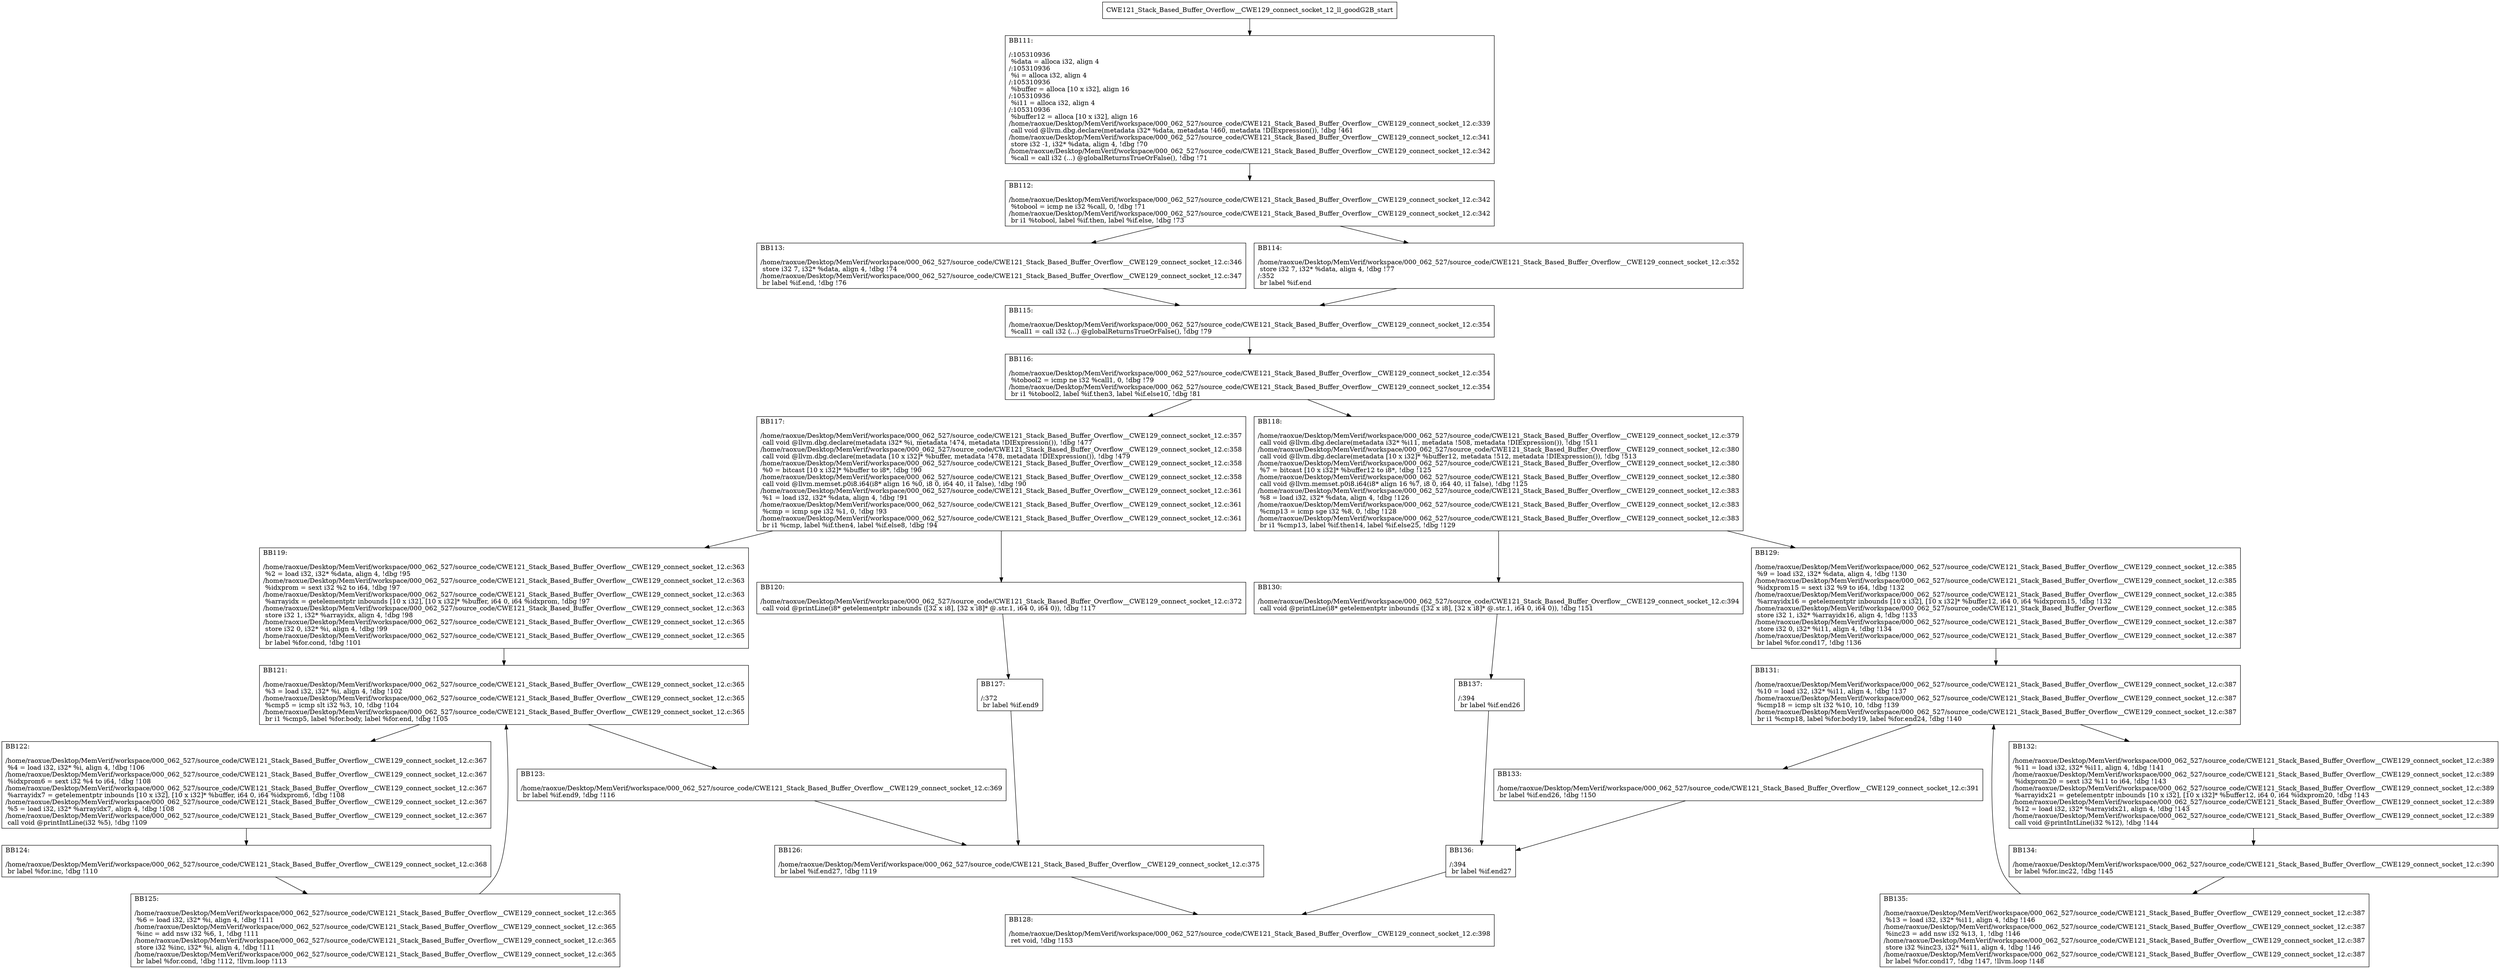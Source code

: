 digraph "CFG for'CWE121_Stack_Based_Buffer_Overflow__CWE129_connect_socket_12_ll_goodG2B' function" {
	BBCWE121_Stack_Based_Buffer_Overflow__CWE129_connect_socket_12_ll_goodG2B_start[shape=record,label="{CWE121_Stack_Based_Buffer_Overflow__CWE129_connect_socket_12_ll_goodG2B_start}"];
	BBCWE121_Stack_Based_Buffer_Overflow__CWE129_connect_socket_12_ll_goodG2B_start-> CWE121_Stack_Based_Buffer_Overflow__CWE129_connect_socket_12_ll_goodG2BBB111;
	CWE121_Stack_Based_Buffer_Overflow__CWE129_connect_socket_12_ll_goodG2BBB111 [shape=record, label="{BB111:\l\l/:105310936\l
  %data = alloca i32, align 4\l
/:105310936\l
  %i = alloca i32, align 4\l
/:105310936\l
  %buffer = alloca [10 x i32], align 16\l
/:105310936\l
  %i11 = alloca i32, align 4\l
/:105310936\l
  %buffer12 = alloca [10 x i32], align 16\l
/home/raoxue/Desktop/MemVerif/workspace/000_062_527/source_code/CWE121_Stack_Based_Buffer_Overflow__CWE129_connect_socket_12.c:339\l
  call void @llvm.dbg.declare(metadata i32* %data, metadata !460, metadata !DIExpression()), !dbg !461\l
/home/raoxue/Desktop/MemVerif/workspace/000_062_527/source_code/CWE121_Stack_Based_Buffer_Overflow__CWE129_connect_socket_12.c:341\l
  store i32 -1, i32* %data, align 4, !dbg !70\l
/home/raoxue/Desktop/MemVerif/workspace/000_062_527/source_code/CWE121_Stack_Based_Buffer_Overflow__CWE129_connect_socket_12.c:342\l
  %call = call i32 (...) @globalReturnsTrueOrFalse(), !dbg !71\l
}"];
	CWE121_Stack_Based_Buffer_Overflow__CWE129_connect_socket_12_ll_goodG2BBB111-> CWE121_Stack_Based_Buffer_Overflow__CWE129_connect_socket_12_ll_goodG2BBB112;
	CWE121_Stack_Based_Buffer_Overflow__CWE129_connect_socket_12_ll_goodG2BBB112 [shape=record, label="{BB112:\l\l/home/raoxue/Desktop/MemVerif/workspace/000_062_527/source_code/CWE121_Stack_Based_Buffer_Overflow__CWE129_connect_socket_12.c:342\l
  %tobool = icmp ne i32 %call, 0, !dbg !71\l
/home/raoxue/Desktop/MemVerif/workspace/000_062_527/source_code/CWE121_Stack_Based_Buffer_Overflow__CWE129_connect_socket_12.c:342\l
  br i1 %tobool, label %if.then, label %if.else, !dbg !73\l
}"];
	CWE121_Stack_Based_Buffer_Overflow__CWE129_connect_socket_12_ll_goodG2BBB112-> CWE121_Stack_Based_Buffer_Overflow__CWE129_connect_socket_12_ll_goodG2BBB113;
	CWE121_Stack_Based_Buffer_Overflow__CWE129_connect_socket_12_ll_goodG2BBB112-> CWE121_Stack_Based_Buffer_Overflow__CWE129_connect_socket_12_ll_goodG2BBB114;
	CWE121_Stack_Based_Buffer_Overflow__CWE129_connect_socket_12_ll_goodG2BBB113 [shape=record, label="{BB113:\l\l/home/raoxue/Desktop/MemVerif/workspace/000_062_527/source_code/CWE121_Stack_Based_Buffer_Overflow__CWE129_connect_socket_12.c:346\l
  store i32 7, i32* %data, align 4, !dbg !74\l
/home/raoxue/Desktop/MemVerif/workspace/000_062_527/source_code/CWE121_Stack_Based_Buffer_Overflow__CWE129_connect_socket_12.c:347\l
  br label %if.end, !dbg !76\l
}"];
	CWE121_Stack_Based_Buffer_Overflow__CWE129_connect_socket_12_ll_goodG2BBB113-> CWE121_Stack_Based_Buffer_Overflow__CWE129_connect_socket_12_ll_goodG2BBB115;
	CWE121_Stack_Based_Buffer_Overflow__CWE129_connect_socket_12_ll_goodG2BBB114 [shape=record, label="{BB114:\l\l/home/raoxue/Desktop/MemVerif/workspace/000_062_527/source_code/CWE121_Stack_Based_Buffer_Overflow__CWE129_connect_socket_12.c:352\l
  store i32 7, i32* %data, align 4, !dbg !77\l
/:352\l
  br label %if.end\l
}"];
	CWE121_Stack_Based_Buffer_Overflow__CWE129_connect_socket_12_ll_goodG2BBB114-> CWE121_Stack_Based_Buffer_Overflow__CWE129_connect_socket_12_ll_goodG2BBB115;
	CWE121_Stack_Based_Buffer_Overflow__CWE129_connect_socket_12_ll_goodG2BBB115 [shape=record, label="{BB115:\l\l/home/raoxue/Desktop/MemVerif/workspace/000_062_527/source_code/CWE121_Stack_Based_Buffer_Overflow__CWE129_connect_socket_12.c:354\l
  %call1 = call i32 (...) @globalReturnsTrueOrFalse(), !dbg !79\l
}"];
	CWE121_Stack_Based_Buffer_Overflow__CWE129_connect_socket_12_ll_goodG2BBB115-> CWE121_Stack_Based_Buffer_Overflow__CWE129_connect_socket_12_ll_goodG2BBB116;
	CWE121_Stack_Based_Buffer_Overflow__CWE129_connect_socket_12_ll_goodG2BBB116 [shape=record, label="{BB116:\l\l/home/raoxue/Desktop/MemVerif/workspace/000_062_527/source_code/CWE121_Stack_Based_Buffer_Overflow__CWE129_connect_socket_12.c:354\l
  %tobool2 = icmp ne i32 %call1, 0, !dbg !79\l
/home/raoxue/Desktop/MemVerif/workspace/000_062_527/source_code/CWE121_Stack_Based_Buffer_Overflow__CWE129_connect_socket_12.c:354\l
  br i1 %tobool2, label %if.then3, label %if.else10, !dbg !81\l
}"];
	CWE121_Stack_Based_Buffer_Overflow__CWE129_connect_socket_12_ll_goodG2BBB116-> CWE121_Stack_Based_Buffer_Overflow__CWE129_connect_socket_12_ll_goodG2BBB117;
	CWE121_Stack_Based_Buffer_Overflow__CWE129_connect_socket_12_ll_goodG2BBB116-> CWE121_Stack_Based_Buffer_Overflow__CWE129_connect_socket_12_ll_goodG2BBB118;
	CWE121_Stack_Based_Buffer_Overflow__CWE129_connect_socket_12_ll_goodG2BBB117 [shape=record, label="{BB117:\l\l/home/raoxue/Desktop/MemVerif/workspace/000_062_527/source_code/CWE121_Stack_Based_Buffer_Overflow__CWE129_connect_socket_12.c:357\l
  call void @llvm.dbg.declare(metadata i32* %i, metadata !474, metadata !DIExpression()), !dbg !477\l
/home/raoxue/Desktop/MemVerif/workspace/000_062_527/source_code/CWE121_Stack_Based_Buffer_Overflow__CWE129_connect_socket_12.c:358\l
  call void @llvm.dbg.declare(metadata [10 x i32]* %buffer, metadata !478, metadata !DIExpression()), !dbg !479\l
/home/raoxue/Desktop/MemVerif/workspace/000_062_527/source_code/CWE121_Stack_Based_Buffer_Overflow__CWE129_connect_socket_12.c:358\l
  %0 = bitcast [10 x i32]* %buffer to i8*, !dbg !90\l
/home/raoxue/Desktop/MemVerif/workspace/000_062_527/source_code/CWE121_Stack_Based_Buffer_Overflow__CWE129_connect_socket_12.c:358\l
  call void @llvm.memset.p0i8.i64(i8* align 16 %0, i8 0, i64 40, i1 false), !dbg !90\l
/home/raoxue/Desktop/MemVerif/workspace/000_062_527/source_code/CWE121_Stack_Based_Buffer_Overflow__CWE129_connect_socket_12.c:361\l
  %1 = load i32, i32* %data, align 4, !dbg !91\l
/home/raoxue/Desktop/MemVerif/workspace/000_062_527/source_code/CWE121_Stack_Based_Buffer_Overflow__CWE129_connect_socket_12.c:361\l
  %cmp = icmp sge i32 %1, 0, !dbg !93\l
/home/raoxue/Desktop/MemVerif/workspace/000_062_527/source_code/CWE121_Stack_Based_Buffer_Overflow__CWE129_connect_socket_12.c:361\l
  br i1 %cmp, label %if.then4, label %if.else8, !dbg !94\l
}"];
	CWE121_Stack_Based_Buffer_Overflow__CWE129_connect_socket_12_ll_goodG2BBB117-> CWE121_Stack_Based_Buffer_Overflow__CWE129_connect_socket_12_ll_goodG2BBB119;
	CWE121_Stack_Based_Buffer_Overflow__CWE129_connect_socket_12_ll_goodG2BBB117-> CWE121_Stack_Based_Buffer_Overflow__CWE129_connect_socket_12_ll_goodG2BBB120;
	CWE121_Stack_Based_Buffer_Overflow__CWE129_connect_socket_12_ll_goodG2BBB119 [shape=record, label="{BB119:\l\l/home/raoxue/Desktop/MemVerif/workspace/000_062_527/source_code/CWE121_Stack_Based_Buffer_Overflow__CWE129_connect_socket_12.c:363\l
  %2 = load i32, i32* %data, align 4, !dbg !95\l
/home/raoxue/Desktop/MemVerif/workspace/000_062_527/source_code/CWE121_Stack_Based_Buffer_Overflow__CWE129_connect_socket_12.c:363\l
  %idxprom = sext i32 %2 to i64, !dbg !97\l
/home/raoxue/Desktop/MemVerif/workspace/000_062_527/source_code/CWE121_Stack_Based_Buffer_Overflow__CWE129_connect_socket_12.c:363\l
  %arrayidx = getelementptr inbounds [10 x i32], [10 x i32]* %buffer, i64 0, i64 %idxprom, !dbg !97\l
/home/raoxue/Desktop/MemVerif/workspace/000_062_527/source_code/CWE121_Stack_Based_Buffer_Overflow__CWE129_connect_socket_12.c:363\l
  store i32 1, i32* %arrayidx, align 4, !dbg !98\l
/home/raoxue/Desktop/MemVerif/workspace/000_062_527/source_code/CWE121_Stack_Based_Buffer_Overflow__CWE129_connect_socket_12.c:365\l
  store i32 0, i32* %i, align 4, !dbg !99\l
/home/raoxue/Desktop/MemVerif/workspace/000_062_527/source_code/CWE121_Stack_Based_Buffer_Overflow__CWE129_connect_socket_12.c:365\l
  br label %for.cond, !dbg !101\l
}"];
	CWE121_Stack_Based_Buffer_Overflow__CWE129_connect_socket_12_ll_goodG2BBB119-> CWE121_Stack_Based_Buffer_Overflow__CWE129_connect_socket_12_ll_goodG2BBB121;
	CWE121_Stack_Based_Buffer_Overflow__CWE129_connect_socket_12_ll_goodG2BBB121 [shape=record, label="{BB121:\l\l/home/raoxue/Desktop/MemVerif/workspace/000_062_527/source_code/CWE121_Stack_Based_Buffer_Overflow__CWE129_connect_socket_12.c:365\l
  %3 = load i32, i32* %i, align 4, !dbg !102\l
/home/raoxue/Desktop/MemVerif/workspace/000_062_527/source_code/CWE121_Stack_Based_Buffer_Overflow__CWE129_connect_socket_12.c:365\l
  %cmp5 = icmp slt i32 %3, 10, !dbg !104\l
/home/raoxue/Desktop/MemVerif/workspace/000_062_527/source_code/CWE121_Stack_Based_Buffer_Overflow__CWE129_connect_socket_12.c:365\l
  br i1 %cmp5, label %for.body, label %for.end, !dbg !105\l
}"];
	CWE121_Stack_Based_Buffer_Overflow__CWE129_connect_socket_12_ll_goodG2BBB121-> CWE121_Stack_Based_Buffer_Overflow__CWE129_connect_socket_12_ll_goodG2BBB122;
	CWE121_Stack_Based_Buffer_Overflow__CWE129_connect_socket_12_ll_goodG2BBB121-> CWE121_Stack_Based_Buffer_Overflow__CWE129_connect_socket_12_ll_goodG2BBB123;
	CWE121_Stack_Based_Buffer_Overflow__CWE129_connect_socket_12_ll_goodG2BBB122 [shape=record, label="{BB122:\l\l/home/raoxue/Desktop/MemVerif/workspace/000_062_527/source_code/CWE121_Stack_Based_Buffer_Overflow__CWE129_connect_socket_12.c:367\l
  %4 = load i32, i32* %i, align 4, !dbg !106\l
/home/raoxue/Desktop/MemVerif/workspace/000_062_527/source_code/CWE121_Stack_Based_Buffer_Overflow__CWE129_connect_socket_12.c:367\l
  %idxprom6 = sext i32 %4 to i64, !dbg !108\l
/home/raoxue/Desktop/MemVerif/workspace/000_062_527/source_code/CWE121_Stack_Based_Buffer_Overflow__CWE129_connect_socket_12.c:367\l
  %arrayidx7 = getelementptr inbounds [10 x i32], [10 x i32]* %buffer, i64 0, i64 %idxprom6, !dbg !108\l
/home/raoxue/Desktop/MemVerif/workspace/000_062_527/source_code/CWE121_Stack_Based_Buffer_Overflow__CWE129_connect_socket_12.c:367\l
  %5 = load i32, i32* %arrayidx7, align 4, !dbg !108\l
/home/raoxue/Desktop/MemVerif/workspace/000_062_527/source_code/CWE121_Stack_Based_Buffer_Overflow__CWE129_connect_socket_12.c:367\l
  call void @printIntLine(i32 %5), !dbg !109\l
}"];
	CWE121_Stack_Based_Buffer_Overflow__CWE129_connect_socket_12_ll_goodG2BBB122-> CWE121_Stack_Based_Buffer_Overflow__CWE129_connect_socket_12_ll_goodG2BBB124;
	CWE121_Stack_Based_Buffer_Overflow__CWE129_connect_socket_12_ll_goodG2BBB124 [shape=record, label="{BB124:\l\l/home/raoxue/Desktop/MemVerif/workspace/000_062_527/source_code/CWE121_Stack_Based_Buffer_Overflow__CWE129_connect_socket_12.c:368\l
  br label %for.inc, !dbg !110\l
}"];
	CWE121_Stack_Based_Buffer_Overflow__CWE129_connect_socket_12_ll_goodG2BBB124-> CWE121_Stack_Based_Buffer_Overflow__CWE129_connect_socket_12_ll_goodG2BBB125;
	CWE121_Stack_Based_Buffer_Overflow__CWE129_connect_socket_12_ll_goodG2BBB125 [shape=record, label="{BB125:\l\l/home/raoxue/Desktop/MemVerif/workspace/000_062_527/source_code/CWE121_Stack_Based_Buffer_Overflow__CWE129_connect_socket_12.c:365\l
  %6 = load i32, i32* %i, align 4, !dbg !111\l
/home/raoxue/Desktop/MemVerif/workspace/000_062_527/source_code/CWE121_Stack_Based_Buffer_Overflow__CWE129_connect_socket_12.c:365\l
  %inc = add nsw i32 %6, 1, !dbg !111\l
/home/raoxue/Desktop/MemVerif/workspace/000_062_527/source_code/CWE121_Stack_Based_Buffer_Overflow__CWE129_connect_socket_12.c:365\l
  store i32 %inc, i32* %i, align 4, !dbg !111\l
/home/raoxue/Desktop/MemVerif/workspace/000_062_527/source_code/CWE121_Stack_Based_Buffer_Overflow__CWE129_connect_socket_12.c:365\l
  br label %for.cond, !dbg !112, !llvm.loop !113\l
}"];
	CWE121_Stack_Based_Buffer_Overflow__CWE129_connect_socket_12_ll_goodG2BBB125-> CWE121_Stack_Based_Buffer_Overflow__CWE129_connect_socket_12_ll_goodG2BBB121;
	CWE121_Stack_Based_Buffer_Overflow__CWE129_connect_socket_12_ll_goodG2BBB123 [shape=record, label="{BB123:\l\l/home/raoxue/Desktop/MemVerif/workspace/000_062_527/source_code/CWE121_Stack_Based_Buffer_Overflow__CWE129_connect_socket_12.c:369\l
  br label %if.end9, !dbg !116\l
}"];
	CWE121_Stack_Based_Buffer_Overflow__CWE129_connect_socket_12_ll_goodG2BBB123-> CWE121_Stack_Based_Buffer_Overflow__CWE129_connect_socket_12_ll_goodG2BBB126;
	CWE121_Stack_Based_Buffer_Overflow__CWE129_connect_socket_12_ll_goodG2BBB120 [shape=record, label="{BB120:\l\l/home/raoxue/Desktop/MemVerif/workspace/000_062_527/source_code/CWE121_Stack_Based_Buffer_Overflow__CWE129_connect_socket_12.c:372\l
  call void @printLine(i8* getelementptr inbounds ([32 x i8], [32 x i8]* @.str.1, i64 0, i64 0)), !dbg !117\l
}"];
	CWE121_Stack_Based_Buffer_Overflow__CWE129_connect_socket_12_ll_goodG2BBB120-> CWE121_Stack_Based_Buffer_Overflow__CWE129_connect_socket_12_ll_goodG2BBB127;
	CWE121_Stack_Based_Buffer_Overflow__CWE129_connect_socket_12_ll_goodG2BBB127 [shape=record, label="{BB127:\l\l/:372\l
  br label %if.end9\l
}"];
	CWE121_Stack_Based_Buffer_Overflow__CWE129_connect_socket_12_ll_goodG2BBB127-> CWE121_Stack_Based_Buffer_Overflow__CWE129_connect_socket_12_ll_goodG2BBB126;
	CWE121_Stack_Based_Buffer_Overflow__CWE129_connect_socket_12_ll_goodG2BBB126 [shape=record, label="{BB126:\l\l/home/raoxue/Desktop/MemVerif/workspace/000_062_527/source_code/CWE121_Stack_Based_Buffer_Overflow__CWE129_connect_socket_12.c:375\l
  br label %if.end27, !dbg !119\l
}"];
	CWE121_Stack_Based_Buffer_Overflow__CWE129_connect_socket_12_ll_goodG2BBB126-> CWE121_Stack_Based_Buffer_Overflow__CWE129_connect_socket_12_ll_goodG2BBB128;
	CWE121_Stack_Based_Buffer_Overflow__CWE129_connect_socket_12_ll_goodG2BBB118 [shape=record, label="{BB118:\l\l/home/raoxue/Desktop/MemVerif/workspace/000_062_527/source_code/CWE121_Stack_Based_Buffer_Overflow__CWE129_connect_socket_12.c:379\l
  call void @llvm.dbg.declare(metadata i32* %i11, metadata !508, metadata !DIExpression()), !dbg !511\l
/home/raoxue/Desktop/MemVerif/workspace/000_062_527/source_code/CWE121_Stack_Based_Buffer_Overflow__CWE129_connect_socket_12.c:380\l
  call void @llvm.dbg.declare(metadata [10 x i32]* %buffer12, metadata !512, metadata !DIExpression()), !dbg !513\l
/home/raoxue/Desktop/MemVerif/workspace/000_062_527/source_code/CWE121_Stack_Based_Buffer_Overflow__CWE129_connect_socket_12.c:380\l
  %7 = bitcast [10 x i32]* %buffer12 to i8*, !dbg !125\l
/home/raoxue/Desktop/MemVerif/workspace/000_062_527/source_code/CWE121_Stack_Based_Buffer_Overflow__CWE129_connect_socket_12.c:380\l
  call void @llvm.memset.p0i8.i64(i8* align 16 %7, i8 0, i64 40, i1 false), !dbg !125\l
/home/raoxue/Desktop/MemVerif/workspace/000_062_527/source_code/CWE121_Stack_Based_Buffer_Overflow__CWE129_connect_socket_12.c:383\l
  %8 = load i32, i32* %data, align 4, !dbg !126\l
/home/raoxue/Desktop/MemVerif/workspace/000_062_527/source_code/CWE121_Stack_Based_Buffer_Overflow__CWE129_connect_socket_12.c:383\l
  %cmp13 = icmp sge i32 %8, 0, !dbg !128\l
/home/raoxue/Desktop/MemVerif/workspace/000_062_527/source_code/CWE121_Stack_Based_Buffer_Overflow__CWE129_connect_socket_12.c:383\l
  br i1 %cmp13, label %if.then14, label %if.else25, !dbg !129\l
}"];
	CWE121_Stack_Based_Buffer_Overflow__CWE129_connect_socket_12_ll_goodG2BBB118-> CWE121_Stack_Based_Buffer_Overflow__CWE129_connect_socket_12_ll_goodG2BBB129;
	CWE121_Stack_Based_Buffer_Overflow__CWE129_connect_socket_12_ll_goodG2BBB118-> CWE121_Stack_Based_Buffer_Overflow__CWE129_connect_socket_12_ll_goodG2BBB130;
	CWE121_Stack_Based_Buffer_Overflow__CWE129_connect_socket_12_ll_goodG2BBB129 [shape=record, label="{BB129:\l\l/home/raoxue/Desktop/MemVerif/workspace/000_062_527/source_code/CWE121_Stack_Based_Buffer_Overflow__CWE129_connect_socket_12.c:385\l
  %9 = load i32, i32* %data, align 4, !dbg !130\l
/home/raoxue/Desktop/MemVerif/workspace/000_062_527/source_code/CWE121_Stack_Based_Buffer_Overflow__CWE129_connect_socket_12.c:385\l
  %idxprom15 = sext i32 %9 to i64, !dbg !132\l
/home/raoxue/Desktop/MemVerif/workspace/000_062_527/source_code/CWE121_Stack_Based_Buffer_Overflow__CWE129_connect_socket_12.c:385\l
  %arrayidx16 = getelementptr inbounds [10 x i32], [10 x i32]* %buffer12, i64 0, i64 %idxprom15, !dbg !132\l
/home/raoxue/Desktop/MemVerif/workspace/000_062_527/source_code/CWE121_Stack_Based_Buffer_Overflow__CWE129_connect_socket_12.c:385\l
  store i32 1, i32* %arrayidx16, align 4, !dbg !133\l
/home/raoxue/Desktop/MemVerif/workspace/000_062_527/source_code/CWE121_Stack_Based_Buffer_Overflow__CWE129_connect_socket_12.c:387\l
  store i32 0, i32* %i11, align 4, !dbg !134\l
/home/raoxue/Desktop/MemVerif/workspace/000_062_527/source_code/CWE121_Stack_Based_Buffer_Overflow__CWE129_connect_socket_12.c:387\l
  br label %for.cond17, !dbg !136\l
}"];
	CWE121_Stack_Based_Buffer_Overflow__CWE129_connect_socket_12_ll_goodG2BBB129-> CWE121_Stack_Based_Buffer_Overflow__CWE129_connect_socket_12_ll_goodG2BBB131;
	CWE121_Stack_Based_Buffer_Overflow__CWE129_connect_socket_12_ll_goodG2BBB131 [shape=record, label="{BB131:\l\l/home/raoxue/Desktop/MemVerif/workspace/000_062_527/source_code/CWE121_Stack_Based_Buffer_Overflow__CWE129_connect_socket_12.c:387\l
  %10 = load i32, i32* %i11, align 4, !dbg !137\l
/home/raoxue/Desktop/MemVerif/workspace/000_062_527/source_code/CWE121_Stack_Based_Buffer_Overflow__CWE129_connect_socket_12.c:387\l
  %cmp18 = icmp slt i32 %10, 10, !dbg !139\l
/home/raoxue/Desktop/MemVerif/workspace/000_062_527/source_code/CWE121_Stack_Based_Buffer_Overflow__CWE129_connect_socket_12.c:387\l
  br i1 %cmp18, label %for.body19, label %for.end24, !dbg !140\l
}"];
	CWE121_Stack_Based_Buffer_Overflow__CWE129_connect_socket_12_ll_goodG2BBB131-> CWE121_Stack_Based_Buffer_Overflow__CWE129_connect_socket_12_ll_goodG2BBB132;
	CWE121_Stack_Based_Buffer_Overflow__CWE129_connect_socket_12_ll_goodG2BBB131-> CWE121_Stack_Based_Buffer_Overflow__CWE129_connect_socket_12_ll_goodG2BBB133;
	CWE121_Stack_Based_Buffer_Overflow__CWE129_connect_socket_12_ll_goodG2BBB132 [shape=record, label="{BB132:\l\l/home/raoxue/Desktop/MemVerif/workspace/000_062_527/source_code/CWE121_Stack_Based_Buffer_Overflow__CWE129_connect_socket_12.c:389\l
  %11 = load i32, i32* %i11, align 4, !dbg !141\l
/home/raoxue/Desktop/MemVerif/workspace/000_062_527/source_code/CWE121_Stack_Based_Buffer_Overflow__CWE129_connect_socket_12.c:389\l
  %idxprom20 = sext i32 %11 to i64, !dbg !143\l
/home/raoxue/Desktop/MemVerif/workspace/000_062_527/source_code/CWE121_Stack_Based_Buffer_Overflow__CWE129_connect_socket_12.c:389\l
  %arrayidx21 = getelementptr inbounds [10 x i32], [10 x i32]* %buffer12, i64 0, i64 %idxprom20, !dbg !143\l
/home/raoxue/Desktop/MemVerif/workspace/000_062_527/source_code/CWE121_Stack_Based_Buffer_Overflow__CWE129_connect_socket_12.c:389\l
  %12 = load i32, i32* %arrayidx21, align 4, !dbg !143\l
/home/raoxue/Desktop/MemVerif/workspace/000_062_527/source_code/CWE121_Stack_Based_Buffer_Overflow__CWE129_connect_socket_12.c:389\l
  call void @printIntLine(i32 %12), !dbg !144\l
}"];
	CWE121_Stack_Based_Buffer_Overflow__CWE129_connect_socket_12_ll_goodG2BBB132-> CWE121_Stack_Based_Buffer_Overflow__CWE129_connect_socket_12_ll_goodG2BBB134;
	CWE121_Stack_Based_Buffer_Overflow__CWE129_connect_socket_12_ll_goodG2BBB134 [shape=record, label="{BB134:\l\l/home/raoxue/Desktop/MemVerif/workspace/000_062_527/source_code/CWE121_Stack_Based_Buffer_Overflow__CWE129_connect_socket_12.c:390\l
  br label %for.inc22, !dbg !145\l
}"];
	CWE121_Stack_Based_Buffer_Overflow__CWE129_connect_socket_12_ll_goodG2BBB134-> CWE121_Stack_Based_Buffer_Overflow__CWE129_connect_socket_12_ll_goodG2BBB135;
	CWE121_Stack_Based_Buffer_Overflow__CWE129_connect_socket_12_ll_goodG2BBB135 [shape=record, label="{BB135:\l\l/home/raoxue/Desktop/MemVerif/workspace/000_062_527/source_code/CWE121_Stack_Based_Buffer_Overflow__CWE129_connect_socket_12.c:387\l
  %13 = load i32, i32* %i11, align 4, !dbg !146\l
/home/raoxue/Desktop/MemVerif/workspace/000_062_527/source_code/CWE121_Stack_Based_Buffer_Overflow__CWE129_connect_socket_12.c:387\l
  %inc23 = add nsw i32 %13, 1, !dbg !146\l
/home/raoxue/Desktop/MemVerif/workspace/000_062_527/source_code/CWE121_Stack_Based_Buffer_Overflow__CWE129_connect_socket_12.c:387\l
  store i32 %inc23, i32* %i11, align 4, !dbg !146\l
/home/raoxue/Desktop/MemVerif/workspace/000_062_527/source_code/CWE121_Stack_Based_Buffer_Overflow__CWE129_connect_socket_12.c:387\l
  br label %for.cond17, !dbg !147, !llvm.loop !148\l
}"];
	CWE121_Stack_Based_Buffer_Overflow__CWE129_connect_socket_12_ll_goodG2BBB135-> CWE121_Stack_Based_Buffer_Overflow__CWE129_connect_socket_12_ll_goodG2BBB131;
	CWE121_Stack_Based_Buffer_Overflow__CWE129_connect_socket_12_ll_goodG2BBB133 [shape=record, label="{BB133:\l\l/home/raoxue/Desktop/MemVerif/workspace/000_062_527/source_code/CWE121_Stack_Based_Buffer_Overflow__CWE129_connect_socket_12.c:391\l
  br label %if.end26, !dbg !150\l
}"];
	CWE121_Stack_Based_Buffer_Overflow__CWE129_connect_socket_12_ll_goodG2BBB133-> CWE121_Stack_Based_Buffer_Overflow__CWE129_connect_socket_12_ll_goodG2BBB136;
	CWE121_Stack_Based_Buffer_Overflow__CWE129_connect_socket_12_ll_goodG2BBB130 [shape=record, label="{BB130:\l\l/home/raoxue/Desktop/MemVerif/workspace/000_062_527/source_code/CWE121_Stack_Based_Buffer_Overflow__CWE129_connect_socket_12.c:394\l
  call void @printLine(i8* getelementptr inbounds ([32 x i8], [32 x i8]* @.str.1, i64 0, i64 0)), !dbg !151\l
}"];
	CWE121_Stack_Based_Buffer_Overflow__CWE129_connect_socket_12_ll_goodG2BBB130-> CWE121_Stack_Based_Buffer_Overflow__CWE129_connect_socket_12_ll_goodG2BBB137;
	CWE121_Stack_Based_Buffer_Overflow__CWE129_connect_socket_12_ll_goodG2BBB137 [shape=record, label="{BB137:\l\l/:394\l
  br label %if.end26\l
}"];
	CWE121_Stack_Based_Buffer_Overflow__CWE129_connect_socket_12_ll_goodG2BBB137-> CWE121_Stack_Based_Buffer_Overflow__CWE129_connect_socket_12_ll_goodG2BBB136;
	CWE121_Stack_Based_Buffer_Overflow__CWE129_connect_socket_12_ll_goodG2BBB136 [shape=record, label="{BB136:\l\l/:394\l
  br label %if.end27\l
}"];
	CWE121_Stack_Based_Buffer_Overflow__CWE129_connect_socket_12_ll_goodG2BBB136-> CWE121_Stack_Based_Buffer_Overflow__CWE129_connect_socket_12_ll_goodG2BBB128;
	CWE121_Stack_Based_Buffer_Overflow__CWE129_connect_socket_12_ll_goodG2BBB128 [shape=record, label="{BB128:\l\l/home/raoxue/Desktop/MemVerif/workspace/000_062_527/source_code/CWE121_Stack_Based_Buffer_Overflow__CWE129_connect_socket_12.c:398\l
  ret void, !dbg !153\l
}"];
}
